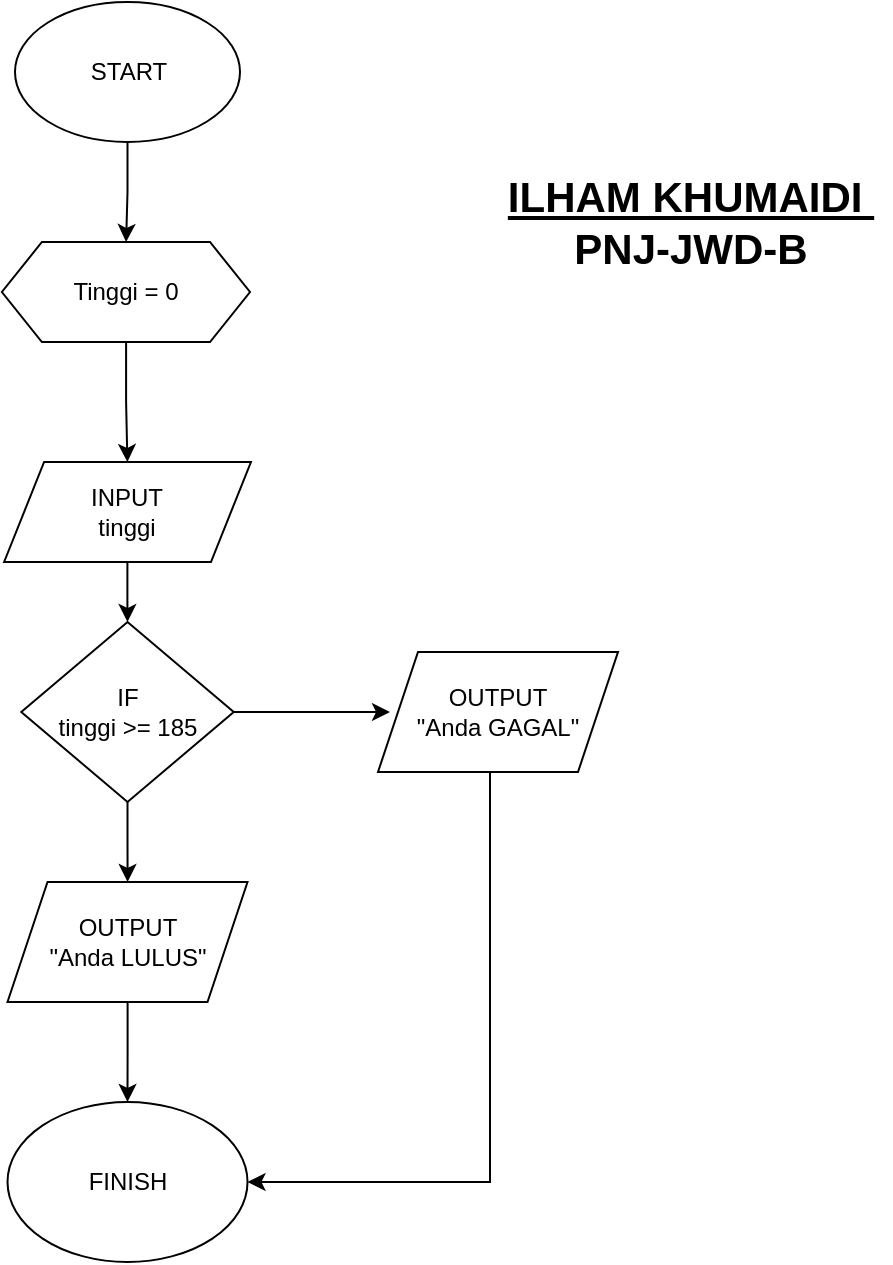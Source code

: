<mxfile version="14.9.3" type="github">
  <diagram id="HOcdsmIqeCsmdeasZV3A" name="Page-1">
    <mxGraphModel dx="1134" dy="700" grid="1" gridSize="10" guides="1" tooltips="1" connect="1" arrows="1" fold="1" page="1" pageScale="1" pageWidth="827" pageHeight="1169" math="0" shadow="0">
      <root>
        <mxCell id="0" />
        <mxCell id="1" parent="0" />
        <mxCell id="wB25CY9mgiXa0OcAT-4h-6" value="" style="edgeStyle=orthogonalEdgeStyle;rounded=0;orthogonalLoop=1;jettySize=auto;html=1;" edge="1" parent="1" source="wB25CY9mgiXa0OcAT-4h-1" target="wB25CY9mgiXa0OcAT-4h-5">
          <mxGeometry relative="1" as="geometry" />
        </mxCell>
        <mxCell id="wB25CY9mgiXa0OcAT-4h-1" value="START" style="ellipse;whiteSpace=wrap;html=1;" vertex="1" parent="1">
          <mxGeometry x="112.5" y="30" width="112.5" height="70" as="geometry" />
        </mxCell>
        <mxCell id="wB25CY9mgiXa0OcAT-4h-9" style="edgeStyle=orthogonalEdgeStyle;rounded=0;orthogonalLoop=1;jettySize=auto;html=1;" edge="1" parent="1" source="wB25CY9mgiXa0OcAT-4h-5" target="wB25CY9mgiXa0OcAT-4h-7">
          <mxGeometry relative="1" as="geometry" />
        </mxCell>
        <mxCell id="wB25CY9mgiXa0OcAT-4h-5" value="Tinggi = 0" style="shape=hexagon;perimeter=hexagonPerimeter2;whiteSpace=wrap;html=1;fixedSize=1;" vertex="1" parent="1">
          <mxGeometry x="105.95" y="150" width="124.05" height="50" as="geometry" />
        </mxCell>
        <mxCell id="wB25CY9mgiXa0OcAT-4h-11" style="edgeStyle=orthogonalEdgeStyle;rounded=0;orthogonalLoop=1;jettySize=auto;html=1;" edge="1" parent="1" source="wB25CY9mgiXa0OcAT-4h-7" target="wB25CY9mgiXa0OcAT-4h-10">
          <mxGeometry relative="1" as="geometry" />
        </mxCell>
        <mxCell id="wB25CY9mgiXa0OcAT-4h-7" value="INPUT&lt;br&gt;tinggi" style="shape=parallelogram;perimeter=parallelogramPerimeter;whiteSpace=wrap;html=1;fixedSize=1;" vertex="1" parent="1">
          <mxGeometry x="107.05" y="260" width="123.43" height="50" as="geometry" />
        </mxCell>
        <mxCell id="wB25CY9mgiXa0OcAT-4h-13" style="edgeStyle=orthogonalEdgeStyle;rounded=0;orthogonalLoop=1;jettySize=auto;html=1;" edge="1" parent="1" source="wB25CY9mgiXa0OcAT-4h-10">
          <mxGeometry relative="1" as="geometry">
            <mxPoint x="300" y="385" as="targetPoint" />
          </mxGeometry>
        </mxCell>
        <mxCell id="wB25CY9mgiXa0OcAT-4h-15" style="edgeStyle=orthogonalEdgeStyle;rounded=0;orthogonalLoop=1;jettySize=auto;html=1;" edge="1" parent="1" source="wB25CY9mgiXa0OcAT-4h-10" target="wB25CY9mgiXa0OcAT-4h-16">
          <mxGeometry relative="1" as="geometry">
            <mxPoint x="168.755" y="480" as="targetPoint" />
          </mxGeometry>
        </mxCell>
        <mxCell id="wB25CY9mgiXa0OcAT-4h-10" value="IF&lt;br&gt;tinggi &amp;gt;= 185" style="rhombus;whiteSpace=wrap;html=1;" vertex="1" parent="1">
          <mxGeometry x="115.63" y="340" width="106.25" height="90" as="geometry" />
        </mxCell>
        <mxCell id="wB25CY9mgiXa0OcAT-4h-20" style="edgeStyle=orthogonalEdgeStyle;rounded=0;orthogonalLoop=1;jettySize=auto;html=1;entryX=1;entryY=0.5;entryDx=0;entryDy=0;" edge="1" parent="1" source="wB25CY9mgiXa0OcAT-4h-14" target="wB25CY9mgiXa0OcAT-4h-18">
          <mxGeometry relative="1" as="geometry">
            <Array as="points">
              <mxPoint x="350" y="620" />
            </Array>
          </mxGeometry>
        </mxCell>
        <mxCell id="wB25CY9mgiXa0OcAT-4h-14" value="OUTPUT&lt;br&gt;&quot;Anda GAGAL&quot;" style="shape=parallelogram;perimeter=parallelogramPerimeter;whiteSpace=wrap;html=1;fixedSize=1;" vertex="1" parent="1">
          <mxGeometry x="294" y="355" width="120" height="60" as="geometry" />
        </mxCell>
        <mxCell id="wB25CY9mgiXa0OcAT-4h-19" style="edgeStyle=orthogonalEdgeStyle;rounded=0;orthogonalLoop=1;jettySize=auto;html=1;" edge="1" parent="1" source="wB25CY9mgiXa0OcAT-4h-16">
          <mxGeometry relative="1" as="geometry">
            <mxPoint x="168.755" y="580" as="targetPoint" />
          </mxGeometry>
        </mxCell>
        <mxCell id="wB25CY9mgiXa0OcAT-4h-16" value="OUTPUT&lt;br&gt;&quot;Anda LULUS&quot;" style="shape=parallelogram;perimeter=parallelogramPerimeter;whiteSpace=wrap;html=1;fixedSize=1;" vertex="1" parent="1">
          <mxGeometry x="108.755" y="470" width="120" height="60" as="geometry" />
        </mxCell>
        <mxCell id="wB25CY9mgiXa0OcAT-4h-18" value="FINISH" style="ellipse;whiteSpace=wrap;html=1;" vertex="1" parent="1">
          <mxGeometry x="108.76" y="580" width="120" height="80" as="geometry" />
        </mxCell>
        <mxCell id="wB25CY9mgiXa0OcAT-4h-21" value="&lt;b style=&quot;font-size: 21px&quot;&gt;&lt;u&gt;ILHAM KHUMAIDI&amp;nbsp;&lt;br&gt;&lt;/u&gt;PNJ-JWD-B&lt;/b&gt;" style="text;html=1;align=center;verticalAlign=middle;resizable=0;points=[];autosize=1;strokeColor=none;" vertex="1" parent="1">
          <mxGeometry x="350" y="120" width="200" height="40" as="geometry" />
        </mxCell>
      </root>
    </mxGraphModel>
  </diagram>
</mxfile>
